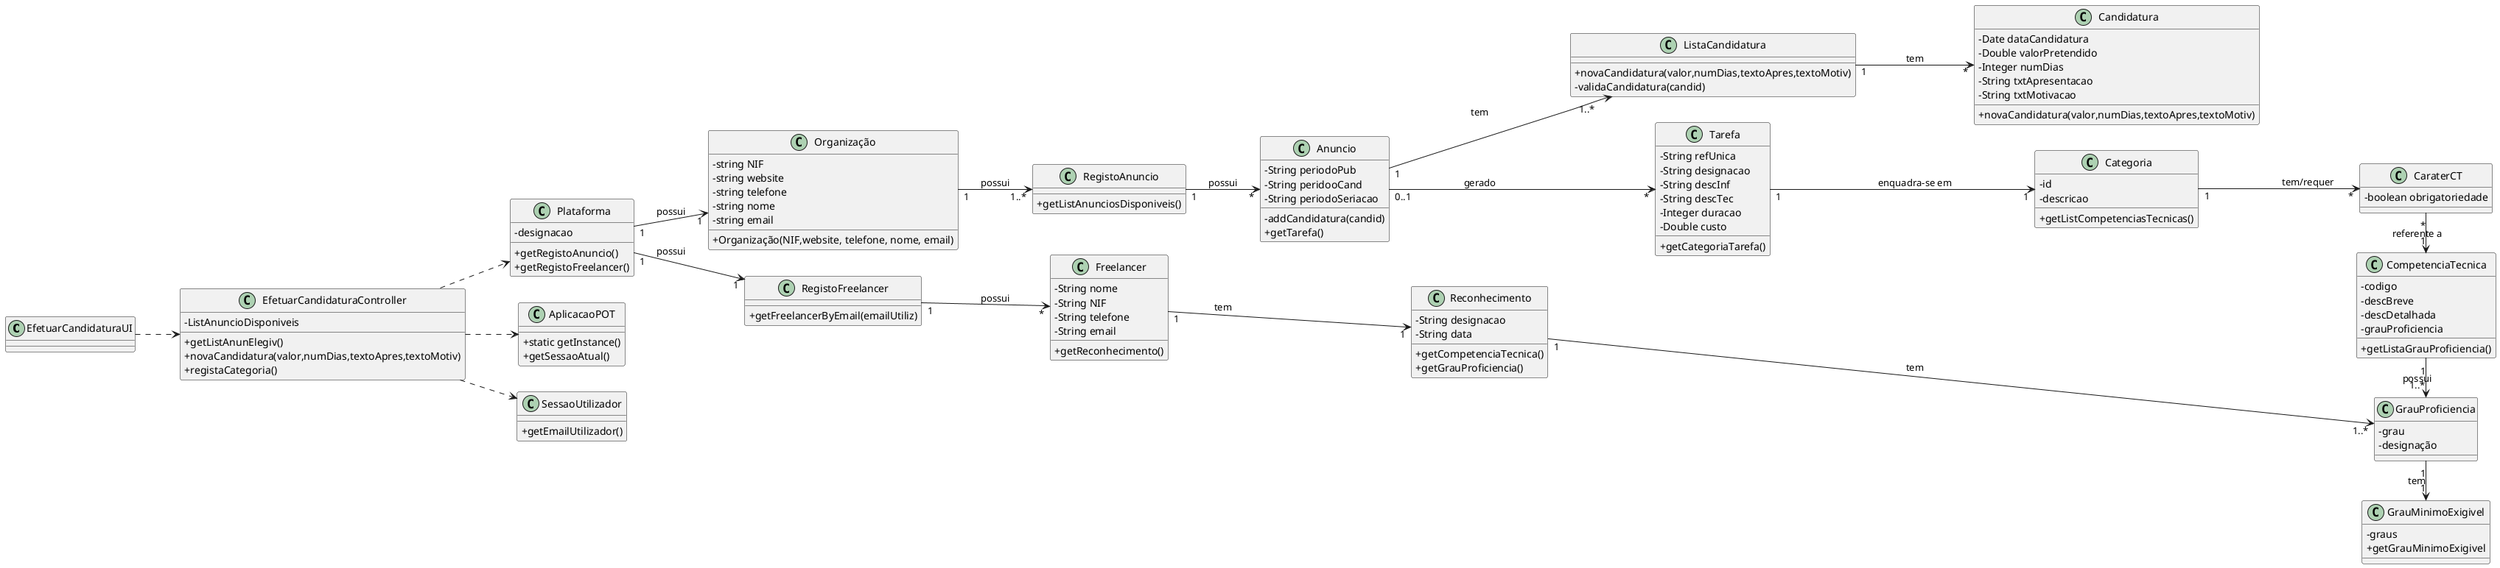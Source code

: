 @startuml
skinparam classAttributeIconSize 0
left to right direction
class EfetuarCandidaturaUI {
}

class EfetuarCandidaturaController {
  +getListAnunElegiv()
  +novaCandidatura(valor,numDias,textoApres,textoMotiv)
  +registaCategoria()
  -ListAnuncioDisponiveis
}

class Plataforma {
  -designacao
  +getRegistoAnuncio()
  +getRegistoFreelancer()
}

class CompetenciaTecnica {
  -codigo
  -descBreve
  -descDetalhada
  -grauProficiencia
  +getListaGrauProficiencia()
}

class AplicacaoPOT {
   +static getInstance()
   +getSessaoAtual()
}

class Organização {
   -string NIF
   -string website
   -string telefone
   -string nome
   -string email
   +Organização(NIF,website, telefone, nome, email)
}


class Categoria {
  -id
  -descricao
  +getListCompetenciasTecnicas()
}

class RegistoFreelancer {
   +getFreelancerByEmail(emailUtiliz)
}

class RegistoAnuncio {
   +getListAnunciosDisponiveis()
}

class CaraterCT {
   -boolean obrigatoriedade
}

class Candidatura{
  -Date dataCandidatura
  -Double valorPretendido
  -Integer numDias
  -String txtApresentacao
  -String txtMotivacao
   +novaCandidatura(valor,numDias,textoApres,textoMotiv)
}

class ListaCandidatura {
   +novaCandidatura(valor,numDias,textoApres,textoMotiv)
   -validaCandidatura(candid)
}

class GrauProficiencia {
   -grau
   -designação
}

class GrauMinimoExigivel {
   -graus
   +getGrauMinimoExigivel
}

class Freelancer {
  -String nome
  -String NIF
  -String telefone
  -String email
  +getReconhecimento()

}

class Reconhecimento {
   -String designacao
   -String data
   +getCompetenciaTecnica()
   +getGrauProficiencia()
}

class SessaoUtilizador {
   +getEmailUtilizador()
}

class Anuncio {
   -String periodoPub
   -String peridooCand
   -String periodoSeriacao
   -addCandidatura(candid)
   +getTarefa()
}

class Tarefa {
  -String refUnica
  -String designacao
  -String descInf
  -String descTec
  -Integer duracao
  -Double custo
   +getCategoriaTarefa()
}

EfetuarCandidaturaUI ..> EfetuarCandidaturaController
EfetuarCandidaturaController ..> Plataforma
EfetuarCandidaturaController ..> AplicacaoPOT
EfetuarCandidaturaController ..> SessaoUtilizador
Plataforma "1" --> "1" RegistoFreelancer : possui
Plataforma "1" --> "1" Organização : possui
Organização "1" --> "1..*" RegistoAnuncio : possui
RegistoAnuncio "1" --> "*" Anuncio : possui
Anuncio "0..1" --> "*" Tarefa : gerado
Anuncio "1" --> "1..*" ListaCandidatura : tem
ListaCandidatura "1" --> "*" Candidatura : tem
Tarefa "1" --> "1" Categoria : enquadra-se em
Categoria "1" --> "*" CaraterCT : tem/requer
CaraterCT "*" -> "1" CompetenciaTecnica : referente a
CompetenciaTecnica "1" -> "1..*" GrauProficiencia : possui
GrauProficiencia "1" -> "1" GrauMinimoExigivel : tem
RegistoFreelancer "1" --> "*" Freelancer : possui
Freelancer "1" --> "1" Reconhecimento : tem
Reconhecimento "1" --> "1..*" GrauProficiencia : tem
@enduml